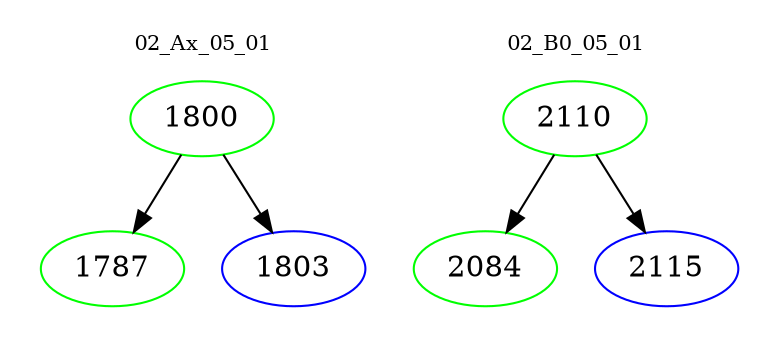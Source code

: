 digraph{
subgraph cluster_0 {
color = white
label = "02_Ax_05_01";
fontsize=10;
T0_1800 [label="1800", color="green"]
T0_1800 -> T0_1787 [color="black"]
T0_1787 [label="1787", color="green"]
T0_1800 -> T0_1803 [color="black"]
T0_1803 [label="1803", color="blue"]
}
subgraph cluster_1 {
color = white
label = "02_B0_05_01";
fontsize=10;
T1_2110 [label="2110", color="green"]
T1_2110 -> T1_2084 [color="black"]
T1_2084 [label="2084", color="green"]
T1_2110 -> T1_2115 [color="black"]
T1_2115 [label="2115", color="blue"]
}
}
